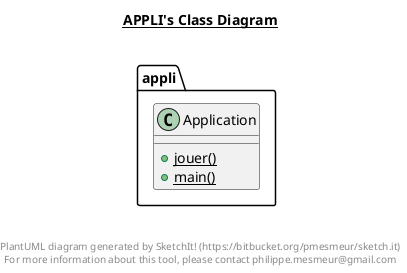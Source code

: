 @startuml

title __APPLI's Class Diagram__\n

  namespace appli {
    class appli.Application {
        {static} + jouer()
        {static} + main()
    }
  }
  



right footer


PlantUML diagram generated by SketchIt! (https://bitbucket.org/pmesmeur/sketch.it)
For more information about this tool, please contact philippe.mesmeur@gmail.com
endfooter

@enduml
